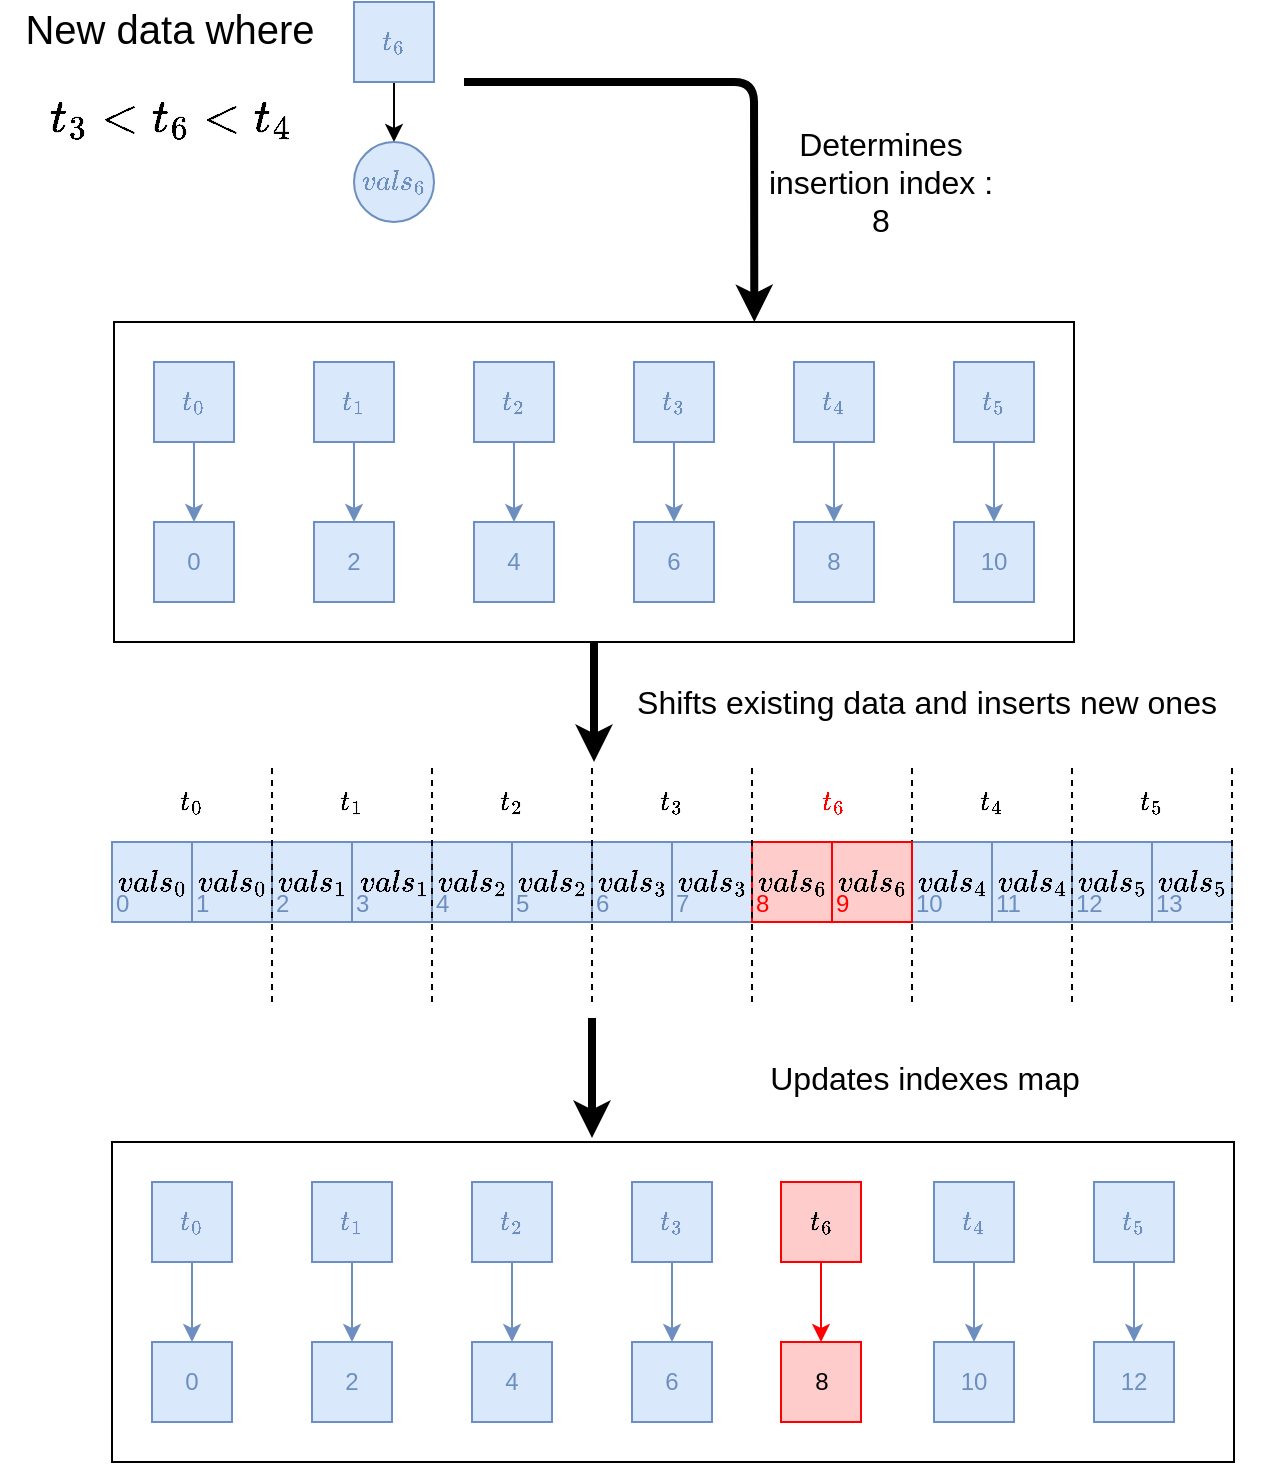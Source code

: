 <mxfile>
    <diagram name="Page-1" id="lztr07gDLiP5ILuYCeim">
        <mxGraphModel dx="1234" dy="1146" grid="1" gridSize="10" guides="1" tooltips="1" connect="1" arrows="1" fold="1" page="1" pageScale="1" pageWidth="827" pageHeight="1169" math="1" shadow="0">
            <root>
                <mxCell id="0"/>
                <mxCell id="1" parent="0"/>
                <mxCell id="20" value="" style="rounded=0;whiteSpace=wrap;html=1;labelBackgroundColor=none;" parent="1" vertex="1">
                    <mxGeometry x="80" y="200" width="480" height="160" as="geometry"/>
                </mxCell>
                <mxCell id="Wu-VGYVmWwzD95YKU7cb-1" value="0" style="rounded=0;whiteSpace=wrap;html=1;verticalAlign=bottom;align=left;fillColor=#DAE8FC;fontColor=#6D8FBF;strokeColor=#6D8FBF;" parent="1" vertex="1">
                    <mxGeometry x="79" y="460" width="40" height="40" as="geometry"/>
                </mxCell>
                <mxCell id="Wu-VGYVmWwzD95YKU7cb-2" value="1" style="rounded=0;whiteSpace=wrap;html=1;align=left;verticalAlign=bottom;fillColor=#DAE8FC;fontColor=#6D8FBF;strokeColor=#6D8FBF;" parent="1" vertex="1">
                    <mxGeometry x="119" y="460" width="40" height="40" as="geometry"/>
                </mxCell>
                <mxCell id="Wu-VGYVmWwzD95YKU7cb-3" value="2" style="rounded=0;whiteSpace=wrap;html=1;verticalAlign=bottom;align=left;fillColor=#DAE8FC;fontColor=#6D8FBF;strokeColor=#6D8FBF;" parent="1" vertex="1">
                    <mxGeometry x="159" y="460" width="40" height="40" as="geometry"/>
                </mxCell>
                <mxCell id="Wu-VGYVmWwzD95YKU7cb-4" value="3" style="rounded=0;whiteSpace=wrap;html=1;verticalAlign=bottom;align=left;fillColor=#DAE8FC;fontColor=#6D8FBF;strokeColor=#6D8FBF;" parent="1" vertex="1">
                    <mxGeometry x="199" y="460" width="40" height="40" as="geometry"/>
                </mxCell>
                <mxCell id="Wu-VGYVmWwzD95YKU7cb-5" value="4" style="rounded=0;whiteSpace=wrap;html=1;verticalAlign=bottom;align=left;fillColor=#DAE8FC;fontColor=#6D8FBF;strokeColor=#6D8FBF;" parent="1" vertex="1">
                    <mxGeometry x="239" y="460" width="40" height="40" as="geometry"/>
                </mxCell>
                <mxCell id="Wu-VGYVmWwzD95YKU7cb-6" value="5" style="rounded=0;whiteSpace=wrap;html=1;verticalAlign=bottom;align=left;fillColor=#DAE8FC;fontColor=#6D8FBF;strokeColor=#6D8FBF;" parent="1" vertex="1">
                    <mxGeometry x="279" y="460" width="40" height="40" as="geometry"/>
                </mxCell>
                <mxCell id="Wu-VGYVmWwzD95YKU7cb-7" value="6" style="rounded=0;whiteSpace=wrap;html=1;verticalAlign=bottom;align=left;fillColor=#DAE8FC;fontColor=#6D8FBF;strokeColor=#6D8FBF;" parent="1" vertex="1">
                    <mxGeometry x="319" y="460" width="40" height="40" as="geometry"/>
                </mxCell>
                <mxCell id="Wu-VGYVmWwzD95YKU7cb-8" value="7" style="rounded=0;whiteSpace=wrap;html=1;verticalAlign=bottom;align=left;fillColor=#DAE8FC;fontColor=#6D8FBF;strokeColor=#6D8FBF;" parent="1" vertex="1">
                    <mxGeometry x="359" y="460" width="40" height="40" as="geometry"/>
                </mxCell>
                <mxCell id="Wu-VGYVmWwzD95YKU7cb-9" value="10" style="rounded=0;whiteSpace=wrap;html=1;verticalAlign=bottom;align=left;fillColor=#DAE8FC;fontColor=#6D8FBF;strokeColor=#6D8FBF;" parent="1" vertex="1">
                    <mxGeometry x="479" y="460" width="40" height="40" as="geometry"/>
                </mxCell>
                <mxCell id="Wu-VGYVmWwzD95YKU7cb-10" value="11" style="rounded=0;whiteSpace=wrap;html=1;verticalAlign=bottom;align=left;fillColor=#DAE8FC;fontColor=#6D8FBF;strokeColor=#6D8FBF;" parent="1" vertex="1">
                    <mxGeometry x="519" y="460" width="40" height="40" as="geometry"/>
                </mxCell>
                <mxCell id="Wu-VGYVmWwzD95YKU7cb-11" value="12" style="rounded=0;whiteSpace=wrap;html=1;verticalAlign=bottom;align=left;fillColor=#DAE8FC;fontColor=#6D8FBF;strokeColor=#6D8FBF;" parent="1" vertex="1">
                    <mxGeometry x="559" y="460" width="40" height="40" as="geometry"/>
                </mxCell>
                <mxCell id="Wu-VGYVmWwzD95YKU7cb-12" value="13" style="rounded=0;whiteSpace=wrap;html=1;verticalAlign=bottom;align=left;fillColor=#DAE8FC;fontColor=#6D8FBF;strokeColor=#6D8FBF;" parent="1" vertex="1">
                    <mxGeometry x="599" y="460" width="40" height="40" as="geometry"/>
                </mxCell>
                <mxCell id="Wu-VGYVmWwzD95YKU7cb-18" value="" style="endArrow=none;dashed=1;html=1;rounded=0;strokeColor=#000000;" parent="1" edge="1">
                    <mxGeometry width="50" height="50" relative="1" as="geometry">
                        <mxPoint x="159" y="540" as="sourcePoint"/>
                        <mxPoint x="159" y="420" as="targetPoint"/>
                    </mxGeometry>
                </mxCell>
                <mxCell id="Wu-VGYVmWwzD95YKU7cb-19" value="" style="endArrow=none;dashed=1;html=1;rounded=0;strokeColor=#000000;" parent="1" edge="1">
                    <mxGeometry width="50" height="50" relative="1" as="geometry">
                        <mxPoint x="239" y="540" as="sourcePoint"/>
                        <mxPoint x="239" y="420" as="targetPoint"/>
                    </mxGeometry>
                </mxCell>
                <mxCell id="Wu-VGYVmWwzD95YKU7cb-20" value="" style="endArrow=none;dashed=1;html=1;rounded=0;strokeColor=#000000;" parent="1" edge="1">
                    <mxGeometry width="50" height="50" relative="1" as="geometry">
                        <mxPoint x="319" y="540" as="sourcePoint"/>
                        <mxPoint x="319" y="420" as="targetPoint"/>
                    </mxGeometry>
                </mxCell>
                <mxCell id="Wu-VGYVmWwzD95YKU7cb-21" value="" style="endArrow=none;dashed=1;html=1;rounded=0;strokeColor=#000000;" parent="1" edge="1">
                    <mxGeometry width="50" height="50" relative="1" as="geometry">
                        <mxPoint x="479" y="540" as="sourcePoint"/>
                        <mxPoint x="479" y="420" as="targetPoint"/>
                    </mxGeometry>
                </mxCell>
                <mxCell id="Wu-VGYVmWwzD95YKU7cb-22" value="" style="endArrow=none;dashed=1;html=1;rounded=0;strokeColor=#000000;" parent="1" edge="1">
                    <mxGeometry width="50" height="50" relative="1" as="geometry">
                        <mxPoint x="559" y="540" as="sourcePoint"/>
                        <mxPoint x="559" y="420" as="targetPoint"/>
                    </mxGeometry>
                </mxCell>
                <mxCell id="Wu-VGYVmWwzD95YKU7cb-23" value="" style="endArrow=none;dashed=1;html=1;rounded=0;strokeColor=#000000;" parent="1" edge="1">
                    <mxGeometry width="50" height="50" relative="1" as="geometry">
                        <mxPoint x="639" y="540" as="sourcePoint"/>
                        <mxPoint x="639" y="420" as="targetPoint"/>
                    </mxGeometry>
                </mxCell>
                <mxCell id="A5hnAUH-TdoVmnZUKG4d-1" value="$$t_0$$" style="text;html=1;strokeColor=none;fillColor=none;align=center;verticalAlign=middle;whiteSpace=wrap;rounded=0;fontColor=#000000;" parent="1" vertex="1">
                    <mxGeometry x="99" y="430" width="40" height="20" as="geometry"/>
                </mxCell>
                <mxCell id="A5hnAUH-TdoVmnZUKG4d-32" value="$$t_3$$" style="text;html=1;strokeColor=none;fillColor=none;align=center;verticalAlign=middle;whiteSpace=wrap;rounded=0;fontColor=#000000;" parent="1" vertex="1">
                    <mxGeometry x="339" y="430" width="40" height="20" as="geometry"/>
                </mxCell>
                <mxCell id="A5hnAUH-TdoVmnZUKG4d-33" value="$$t_2$$" style="text;html=1;strokeColor=none;fillColor=none;align=center;verticalAlign=middle;whiteSpace=wrap;rounded=0;fontColor=#000000;" parent="1" vertex="1">
                    <mxGeometry x="259" y="430" width="40" height="20" as="geometry"/>
                </mxCell>
                <mxCell id="A5hnAUH-TdoVmnZUKG4d-34" value="$$t_1$$" style="text;html=1;strokeColor=none;fillColor=none;align=center;verticalAlign=middle;whiteSpace=wrap;rounded=0;fontColor=#000000;" parent="1" vertex="1">
                    <mxGeometry x="179" y="430" width="40" height="20" as="geometry"/>
                </mxCell>
                <mxCell id="A5hnAUH-TdoVmnZUKG4d-35" value="$$t_4$$" style="text;html=1;strokeColor=none;fillColor=none;align=center;verticalAlign=middle;whiteSpace=wrap;rounded=0;fontColor=#000000;" parent="1" vertex="1">
                    <mxGeometry x="499" y="430" width="40" height="20" as="geometry"/>
                </mxCell>
                <mxCell id="A5hnAUH-TdoVmnZUKG4d-39" value="$$t_5$$" style="text;html=1;strokeColor=none;fillColor=none;align=center;verticalAlign=middle;whiteSpace=wrap;rounded=0;fontColor=#000000;" parent="1" vertex="1">
                    <mxGeometry x="579" y="430" width="40" height="20" as="geometry"/>
                </mxCell>
                <mxCell id="2" value="$$t_0$$" style="whiteSpace=wrap;html=1;aspect=fixed;strokeColor=#6D8FBF;fillColor=#DAE8FC;fontColor=#6D8FBF;" parent="1" vertex="1">
                    <mxGeometry x="100" y="220" width="40" height="40" as="geometry"/>
                </mxCell>
                <mxCell id="3" value="0" style="whiteSpace=wrap;html=1;aspect=fixed;strokeColor=#6D8FBF;fillColor=#DAE8FC;fontColor=#6D8FBF;" parent="1" vertex="1">
                    <mxGeometry x="100" y="300" width="40" height="40" as="geometry"/>
                </mxCell>
                <mxCell id="4" value="" style="endArrow=classic;html=1;exitX=0.5;exitY=1;exitDx=0;exitDy=0;entryX=0.5;entryY=0;entryDx=0;entryDy=0;strokeColor=#6D8FBF;" parent="1" source="2" target="3" edge="1">
                    <mxGeometry width="50" height="50" relative="1" as="geometry">
                        <mxPoint x="410" y="290" as="sourcePoint"/>
                        <mxPoint x="460" y="240" as="targetPoint"/>
                    </mxGeometry>
                </mxCell>
                <mxCell id="5" value="$$t_1$$" style="whiteSpace=wrap;html=1;aspect=fixed;strokeColor=#6D8FBF;fillColor=#DAE8FC;fontColor=#6D8FBF;" parent="1" vertex="1">
                    <mxGeometry x="180" y="220" width="40" height="40" as="geometry"/>
                </mxCell>
                <mxCell id="6" value="2" style="whiteSpace=wrap;html=1;aspect=fixed;strokeColor=#6D8FBF;fillColor=#DAE8FC;fontColor=#6D8FBF;" parent="1" vertex="1">
                    <mxGeometry x="180" y="300" width="40" height="40" as="geometry"/>
                </mxCell>
                <mxCell id="7" value="" style="endArrow=classic;html=1;exitX=0.5;exitY=1;exitDx=0;exitDy=0;entryX=0.5;entryY=0;entryDx=0;entryDy=0;strokeColor=#6D8FBF;" parent="1" edge="1">
                    <mxGeometry width="50" height="50" relative="1" as="geometry">
                        <mxPoint x="200" y="260" as="sourcePoint"/>
                        <mxPoint x="200" y="300" as="targetPoint"/>
                    </mxGeometry>
                </mxCell>
                <mxCell id="8" value="$$t_2$$" style="whiteSpace=wrap;html=1;aspect=fixed;strokeColor=#6D8FBF;fillColor=#DAE8FC;fontColor=#6D8FBF;" parent="1" vertex="1">
                    <mxGeometry x="260" y="220" width="40" height="40" as="geometry"/>
                </mxCell>
                <mxCell id="9" value="4" style="whiteSpace=wrap;html=1;aspect=fixed;strokeColor=#6D8FBF;fillColor=#DAE8FC;fontColor=#6D8FBF;" parent="1" vertex="1">
                    <mxGeometry x="260" y="300" width="40" height="40" as="geometry"/>
                </mxCell>
                <mxCell id="10" value="" style="endArrow=classic;html=1;exitX=0.5;exitY=1;exitDx=0;exitDy=0;entryX=0.5;entryY=0;entryDx=0;entryDy=0;strokeColor=#6D8FBF;" parent="1" edge="1">
                    <mxGeometry width="50" height="50" relative="1" as="geometry">
                        <mxPoint x="280" y="260" as="sourcePoint"/>
                        <mxPoint x="280" y="300" as="targetPoint"/>
                    </mxGeometry>
                </mxCell>
                <mxCell id="11" value="$$t_3$$" style="whiteSpace=wrap;html=1;aspect=fixed;strokeColor=#6D8FBF;fillColor=#DAE8FC;fontColor=#6D8FBF;" parent="1" vertex="1">
                    <mxGeometry x="340" y="220" width="40" height="40" as="geometry"/>
                </mxCell>
                <mxCell id="12" value="6" style="whiteSpace=wrap;html=1;aspect=fixed;strokeColor=#6D8FBF;fillColor=#DAE8FC;fontColor=#6D8FBF;" parent="1" vertex="1">
                    <mxGeometry x="340" y="300" width="40" height="40" as="geometry"/>
                </mxCell>
                <mxCell id="13" value="" style="endArrow=classic;html=1;exitX=0.5;exitY=1;exitDx=0;exitDy=0;entryX=0.5;entryY=0;entryDx=0;entryDy=0;strokeColor=#6D8FBF;" parent="1" edge="1">
                    <mxGeometry width="50" height="50" relative="1" as="geometry">
                        <mxPoint x="360" y="260" as="sourcePoint"/>
                        <mxPoint x="360" y="300" as="targetPoint"/>
                    </mxGeometry>
                </mxCell>
                <mxCell id="14" value="$$t_4$$" style="whiteSpace=wrap;html=1;aspect=fixed;strokeColor=#6D8FBF;fillColor=#DAE8FC;fontColor=#6D8FBF;" parent="1" vertex="1">
                    <mxGeometry x="420" y="220" width="40" height="40" as="geometry"/>
                </mxCell>
                <mxCell id="15" value="8" style="whiteSpace=wrap;html=1;aspect=fixed;strokeColor=#6D8FBF;fillColor=#DAE8FC;fontColor=#6D8FBF;" parent="1" vertex="1">
                    <mxGeometry x="420" y="300" width="40" height="40" as="geometry"/>
                </mxCell>
                <mxCell id="16" value="" style="endArrow=classic;html=1;exitX=0.5;exitY=1;exitDx=0;exitDy=0;entryX=0.5;entryY=0;entryDx=0;entryDy=0;strokeColor=#6D8FBF;" parent="1" edge="1">
                    <mxGeometry width="50" height="50" relative="1" as="geometry">
                        <mxPoint x="440" y="260" as="sourcePoint"/>
                        <mxPoint x="440" y="300" as="targetPoint"/>
                    </mxGeometry>
                </mxCell>
                <mxCell id="17" value="$$t_5$$" style="whiteSpace=wrap;html=1;aspect=fixed;strokeColor=#6D8FBF;fillColor=#DAE8FC;fontColor=#6D8FBF;" parent="1" vertex="1">
                    <mxGeometry x="500" y="220" width="40" height="40" as="geometry"/>
                </mxCell>
                <mxCell id="18" value="10" style="whiteSpace=wrap;html=1;aspect=fixed;strokeColor=#6D8FBF;fillColor=#DAE8FC;fontColor=#6D8FBF;" parent="1" vertex="1">
                    <mxGeometry x="500" y="300" width="40" height="40" as="geometry"/>
                </mxCell>
                <mxCell id="19" value="" style="endArrow=classic;html=1;exitX=0.5;exitY=1;exitDx=0;exitDy=0;entryX=0.5;entryY=0;entryDx=0;entryDy=0;strokeColor=#6D8FBF;" parent="1" edge="1">
                    <mxGeometry width="50" height="50" relative="1" as="geometry">
                        <mxPoint x="520" y="260" as="sourcePoint"/>
                        <mxPoint x="520" y="300" as="targetPoint"/>
                    </mxGeometry>
                </mxCell>
                <mxCell id="23" value="" style="edgeStyle=none;html=1;" parent="1" source="21" target="22" edge="1">
                    <mxGeometry relative="1" as="geometry"/>
                </mxCell>
                <mxCell id="21" value="$$t_6$$" style="whiteSpace=wrap;html=1;aspect=fixed;strokeColor=#6D8FBF;fillColor=#DAE8FC;fontColor=#6D8FBF;" parent="1" vertex="1">
                    <mxGeometry x="200" y="40" width="40" height="40" as="geometry"/>
                </mxCell>
                <mxCell id="22" value="$$vals_6$$" style="ellipse;whiteSpace=wrap;html=1;fillColor=#DAE8FC;strokeColor=#6D8FBF;fontColor=#6D8FBF;" parent="1" vertex="1">
                    <mxGeometry x="200" y="110" width="40" height="40" as="geometry"/>
                </mxCell>
                <mxCell id="24" value="&lt;font style=&quot;font-size: 20px;&quot;&gt;New data where $$ t_3 &amp;lt; t_6 &amp;lt; t_4$$&lt;/font&gt;" style="text;html=1;strokeColor=none;fillColor=none;align=center;verticalAlign=middle;whiteSpace=wrap;rounded=0;" parent="1" vertex="1">
                    <mxGeometry x="23" y="40" width="170" height="90" as="geometry"/>
                </mxCell>
                <mxCell id="29" value="" style="endArrow=classic;html=1;fontSize=20;entryX=0.667;entryY=0;entryDx=0;entryDy=0;entryPerimeter=0;strokeWidth=4;" parent="1" target="20" edge="1">
                    <mxGeometry width="50" height="50" relative="1" as="geometry">
                        <mxPoint x="255" y="80" as="sourcePoint"/>
                        <mxPoint x="400" y="80" as="targetPoint"/>
                        <Array as="points">
                            <mxPoint x="400" y="80"/>
                        </Array>
                    </mxGeometry>
                </mxCell>
                <mxCell id="30" value="&lt;font style=&quot;font-size: 16px;&quot;&gt;Determines insertion index :&lt;br&gt;8&lt;br&gt;&lt;/font&gt;" style="text;html=1;strokeColor=none;fillColor=none;align=center;verticalAlign=middle;whiteSpace=wrap;rounded=0;" parent="1" vertex="1">
                    <mxGeometry x="400" y="85" width="127" height="90" as="geometry"/>
                </mxCell>
                <mxCell id="31" value="&lt;font style=&quot;font-size: 13px;&quot;&gt;$$vals_0$$&lt;/font&gt;" style="text;html=1;strokeColor=none;fillColor=none;align=center;verticalAlign=middle;whiteSpace=wrap;rounded=0;fontSize=16;" parent="1" vertex="1">
                    <mxGeometry x="83.5" y="470" width="31" height="20" as="geometry"/>
                </mxCell>
                <mxCell id="32" value="&lt;font style=&quot;font-size: 13px;&quot;&gt;$$vals_0$$&lt;/font&gt;" style="text;html=1;strokeColor=none;fillColor=none;align=center;verticalAlign=middle;whiteSpace=wrap;rounded=0;fontSize=16;" parent="1" vertex="1">
                    <mxGeometry x="123.5" y="470" width="31" height="20" as="geometry"/>
                </mxCell>
                <mxCell id="33" value="&lt;font style=&quot;font-size: 13px;&quot;&gt;$$vals_1$$&lt;/font&gt;" style="text;html=1;strokeColor=none;fillColor=none;align=center;verticalAlign=middle;whiteSpace=wrap;rounded=0;fontSize=16;" parent="1" vertex="1">
                    <mxGeometry x="163.5" y="470" width="31" height="20" as="geometry"/>
                </mxCell>
                <mxCell id="34" value="&lt;span style=&quot;font-size: 13px;&quot;&gt;$$vals_1$$&lt;/span&gt;" style="text;html=1;strokeColor=none;fillColor=none;align=center;verticalAlign=middle;whiteSpace=wrap;rounded=0;fontSize=16;" parent="1" vertex="1">
                    <mxGeometry x="204.5" y="470" width="31" height="20" as="geometry"/>
                </mxCell>
                <mxCell id="35" value="&lt;span style=&quot;font-size: 13px;&quot;&gt;$$vals_2$$&lt;/span&gt;" style="text;html=1;strokeColor=none;fillColor=none;align=center;verticalAlign=middle;whiteSpace=wrap;rounded=0;fontSize=16;" parent="1" vertex="1">
                    <mxGeometry x="243.5" y="470" width="31" height="20" as="geometry"/>
                </mxCell>
                <mxCell id="36" value="&lt;span style=&quot;font-size: 13px;&quot;&gt;$$vals_2$$&lt;/span&gt;" style="text;html=1;strokeColor=none;fillColor=none;align=center;verticalAlign=middle;whiteSpace=wrap;rounded=0;fontSize=16;" parent="1" vertex="1">
                    <mxGeometry x="283.5" y="470" width="31" height="20" as="geometry"/>
                </mxCell>
                <mxCell id="37" value="&lt;span style=&quot;font-size: 13px;&quot;&gt;$$vals_3$$&lt;/span&gt;" style="text;html=1;strokeColor=none;fillColor=none;align=center;verticalAlign=middle;whiteSpace=wrap;rounded=0;fontSize=16;" parent="1" vertex="1">
                    <mxGeometry x="323.5" y="470" width="31" height="20" as="geometry"/>
                </mxCell>
                <mxCell id="38" value="&lt;span style=&quot;font-size: 13px;&quot;&gt;$$vals_3$$&lt;/span&gt;" style="text;html=1;strokeColor=none;fillColor=none;align=center;verticalAlign=middle;whiteSpace=wrap;rounded=0;fontSize=16;" parent="1" vertex="1">
                    <mxGeometry x="363.5" y="470" width="31" height="20" as="geometry"/>
                </mxCell>
                <mxCell id="39" value="&lt;span style=&quot;font-size: 13px;&quot;&gt;$$vals_4$$&lt;/span&gt;" style="text;html=1;strokeColor=none;fillColor=none;align=center;verticalAlign=middle;whiteSpace=wrap;rounded=0;fontSize=16;" parent="1" vertex="1">
                    <mxGeometry x="483.5" y="470" width="31" height="20" as="geometry"/>
                </mxCell>
                <mxCell id="40" value="&lt;span style=&quot;font-size: 13px;&quot;&gt;$$vals_4$$&lt;/span&gt;" style="text;html=1;strokeColor=none;fillColor=none;align=center;verticalAlign=middle;whiteSpace=wrap;rounded=0;fontSize=16;" parent="1" vertex="1">
                    <mxGeometry x="523.5" y="470" width="31" height="20" as="geometry"/>
                </mxCell>
                <mxCell id="41" value="&lt;span style=&quot;font-size: 13px;&quot;&gt;$$vals_5$$&lt;/span&gt;" style="text;html=1;strokeColor=none;fillColor=none;align=center;verticalAlign=middle;whiteSpace=wrap;rounded=0;fontSize=16;" parent="1" vertex="1">
                    <mxGeometry x="563.5" y="470" width="31" height="20" as="geometry"/>
                </mxCell>
                <mxCell id="42" value="&lt;span style=&quot;font-size: 13px;&quot;&gt;$$vals_5$$&lt;/span&gt;" style="text;html=1;strokeColor=none;fillColor=none;align=center;verticalAlign=middle;whiteSpace=wrap;rounded=0;fontSize=16;" parent="1" vertex="1">
                    <mxGeometry x="603.5" y="470" width="31" height="20" as="geometry"/>
                </mxCell>
                <mxCell id="47" value="8" style="rounded=0;whiteSpace=wrap;html=1;verticalAlign=bottom;align=left;fillColor=#FFCCCC;fontColor=#FF0000;strokeColor=#FF0000;" parent="1" vertex="1">
                    <mxGeometry x="399" y="460" width="40" height="40" as="geometry"/>
                </mxCell>
                <mxCell id="48" value="9" style="rounded=0;whiteSpace=wrap;html=1;verticalAlign=bottom;align=left;fillColor=#FFCCCC;fontColor=#FF0000;strokeColor=#FF0000;" parent="1" vertex="1">
                    <mxGeometry x="439" y="460" width="40" height="40" as="geometry"/>
                </mxCell>
                <mxCell id="49" value="&lt;span style=&quot;font-size: 13px;&quot;&gt;$$vals_6$$&lt;/span&gt;" style="text;html=1;strokeColor=none;fillColor=none;align=center;verticalAlign=middle;whiteSpace=wrap;rounded=0;fontSize=16;" parent="1" vertex="1">
                    <mxGeometry x="401.25" y="470" width="35.5" height="20" as="geometry"/>
                </mxCell>
                <mxCell id="50" value="&lt;span style=&quot;font-size: 13px;&quot;&gt;$$vals_6$$&lt;/span&gt;" style="text;html=1;strokeColor=none;fillColor=none;align=center;verticalAlign=middle;whiteSpace=wrap;rounded=0;fontSize=16;" parent="1" vertex="1">
                    <mxGeometry x="443.5" y="470" width="31" height="20" as="geometry"/>
                </mxCell>
                <mxCell id="51" value="" style="endArrow=none;dashed=1;html=1;rounded=0;strokeColor=#000000;" parent="1" edge="1">
                    <mxGeometry width="50" height="50" relative="1" as="geometry">
                        <mxPoint x="399" y="540" as="sourcePoint"/>
                        <mxPoint x="399" y="420" as="targetPoint"/>
                    </mxGeometry>
                </mxCell>
                <mxCell id="52" value="$$t_6$$" style="text;html=1;strokeColor=none;fillColor=none;align=center;verticalAlign=middle;whiteSpace=wrap;rounded=0;fontColor=#FF0000;" parent="1" vertex="1">
                    <mxGeometry x="420" y="430" width="40" height="20" as="geometry"/>
                </mxCell>
                <mxCell id="53" value="&lt;font style=&quot;font-size: 16px;&quot;&gt;Shifts existing data and inserts new ones&lt;br&gt;&lt;/font&gt;" style="text;html=1;strokeColor=none;fillColor=none;align=center;verticalAlign=middle;whiteSpace=wrap;rounded=0;" parent="1" vertex="1">
                    <mxGeometry x="337.5" y="370" width="297" height="40" as="geometry"/>
                </mxCell>
                <mxCell id="54" value="" style="endArrow=classic;html=1;strokeWidth=4;fontSize=13;fontColor=#FF0000;exitX=0.5;exitY=1;exitDx=0;exitDy=0;" parent="1" source="20" edge="1">
                    <mxGeometry width="50" height="50" relative="1" as="geometry">
                        <mxPoint x="240" y="330" as="sourcePoint"/>
                        <mxPoint x="320" y="420" as="targetPoint"/>
                    </mxGeometry>
                </mxCell>
                <mxCell id="55" value="" style="endArrow=classic;html=1;strokeWidth=4;fontSize=13;fontColor=#FF0000;exitX=0.5;exitY=1;exitDx=0;exitDy=0;" parent="1" edge="1">
                    <mxGeometry width="50" height="50" relative="1" as="geometry">
                        <mxPoint x="319" y="548" as="sourcePoint"/>
                        <mxPoint x="319" y="608" as="targetPoint"/>
                    </mxGeometry>
                </mxCell>
                <mxCell id="56" value="&lt;font style=&quot;font-size: 16px;&quot;&gt;Updates indexes map&lt;br&gt;&lt;/font&gt;" style="text;html=1;strokeColor=none;fillColor=none;align=center;verticalAlign=middle;whiteSpace=wrap;rounded=0;" parent="1" vertex="1">
                    <mxGeometry x="336.5" y="558" width="297" height="40" as="geometry"/>
                </mxCell>
                <mxCell id="57" value="" style="rounded=0;whiteSpace=wrap;html=1;labelBackgroundColor=none;" parent="1" vertex="1">
                    <mxGeometry x="79" y="610" width="561" height="160" as="geometry"/>
                </mxCell>
                <mxCell id="58" value="$$t_0$$" style="whiteSpace=wrap;html=1;aspect=fixed;strokeColor=#6D8FBF;fillColor=#DAE8FC;fontColor=#6D8FBF;" parent="1" vertex="1">
                    <mxGeometry x="99" y="630" width="40" height="40" as="geometry"/>
                </mxCell>
                <mxCell id="59" value="0" style="whiteSpace=wrap;html=1;aspect=fixed;strokeColor=#6D8FBF;fillColor=#DAE8FC;fontColor=#6D8FBF;" parent="1" vertex="1">
                    <mxGeometry x="99" y="710" width="40" height="40" as="geometry"/>
                </mxCell>
                <mxCell id="60" value="" style="endArrow=classic;html=1;exitX=0.5;exitY=1;exitDx=0;exitDy=0;entryX=0.5;entryY=0;entryDx=0;entryDy=0;strokeColor=#6D8FBF;" parent="1" source="58" target="59" edge="1">
                    <mxGeometry width="50" height="50" relative="1" as="geometry">
                        <mxPoint x="409" y="700" as="sourcePoint"/>
                        <mxPoint x="459" y="650" as="targetPoint"/>
                    </mxGeometry>
                </mxCell>
                <mxCell id="61" value="$$t_1$$" style="whiteSpace=wrap;html=1;aspect=fixed;strokeColor=#6D8FBF;fillColor=#DAE8FC;fontColor=#6D8FBF;" parent="1" vertex="1">
                    <mxGeometry x="179" y="630" width="40" height="40" as="geometry"/>
                </mxCell>
                <mxCell id="62" value="2" style="whiteSpace=wrap;html=1;aspect=fixed;strokeColor=#6D8FBF;fillColor=#DAE8FC;fontColor=#6D8FBF;" parent="1" vertex="1">
                    <mxGeometry x="179" y="710" width="40" height="40" as="geometry"/>
                </mxCell>
                <mxCell id="63" value="" style="endArrow=classic;html=1;exitX=0.5;exitY=1;exitDx=0;exitDy=0;entryX=0.5;entryY=0;entryDx=0;entryDy=0;strokeColor=#6D8FBF;" parent="1" edge="1">
                    <mxGeometry width="50" height="50" relative="1" as="geometry">
                        <mxPoint x="199" y="670" as="sourcePoint"/>
                        <mxPoint x="199" y="710" as="targetPoint"/>
                    </mxGeometry>
                </mxCell>
                <mxCell id="64" value="$$t_2$$" style="whiteSpace=wrap;html=1;aspect=fixed;strokeColor=#6D8FBF;fillColor=#DAE8FC;fontColor=#6D8FBF;" parent="1" vertex="1">
                    <mxGeometry x="259" y="630" width="40" height="40" as="geometry"/>
                </mxCell>
                <mxCell id="65" value="4" style="whiteSpace=wrap;html=1;aspect=fixed;strokeColor=#6D8FBF;fillColor=#DAE8FC;fontColor=#6D8FBF;" parent="1" vertex="1">
                    <mxGeometry x="259" y="710" width="40" height="40" as="geometry"/>
                </mxCell>
                <mxCell id="66" value="" style="endArrow=classic;html=1;exitX=0.5;exitY=1;exitDx=0;exitDy=0;entryX=0.5;entryY=0;entryDx=0;entryDy=0;strokeColor=#6D8FBF;" parent="1" edge="1">
                    <mxGeometry width="50" height="50" relative="1" as="geometry">
                        <mxPoint x="279" y="670" as="sourcePoint"/>
                        <mxPoint x="279" y="710" as="targetPoint"/>
                    </mxGeometry>
                </mxCell>
                <mxCell id="67" value="$$t_3$$" style="whiteSpace=wrap;html=1;aspect=fixed;strokeColor=#6D8FBF;fillColor=#DAE8FC;fontColor=#6D8FBF;" parent="1" vertex="1">
                    <mxGeometry x="339" y="630" width="40" height="40" as="geometry"/>
                </mxCell>
                <mxCell id="68" value="6" style="whiteSpace=wrap;html=1;aspect=fixed;strokeColor=#6D8FBF;fillColor=#DAE8FC;fontColor=#6D8FBF;" parent="1" vertex="1">
                    <mxGeometry x="339" y="710" width="40" height="40" as="geometry"/>
                </mxCell>
                <mxCell id="69" value="" style="endArrow=classic;html=1;exitX=0.5;exitY=1;exitDx=0;exitDy=0;entryX=0.5;entryY=0;entryDx=0;entryDy=0;strokeColor=#6D8FBF;" parent="1" edge="1">
                    <mxGeometry width="50" height="50" relative="1" as="geometry">
                        <mxPoint x="359" y="670" as="sourcePoint"/>
                        <mxPoint x="359" y="710" as="targetPoint"/>
                    </mxGeometry>
                </mxCell>
                <mxCell id="70" value="$$t_4$$" style="whiteSpace=wrap;html=1;aspect=fixed;strokeColor=#6D8FBF;fillColor=#DAE8FC;fontColor=#6D8FBF;" parent="1" vertex="1">
                    <mxGeometry x="490" y="630" width="40" height="40" as="geometry"/>
                </mxCell>
                <mxCell id="71" value="10" style="whiteSpace=wrap;html=1;aspect=fixed;strokeColor=#6D8FBF;fillColor=#DAE8FC;fontColor=#6D8FBF;" parent="1" vertex="1">
                    <mxGeometry x="490" y="710" width="40" height="40" as="geometry"/>
                </mxCell>
                <mxCell id="72" value="" style="endArrow=classic;html=1;exitX=0.5;exitY=1;exitDx=0;exitDy=0;entryX=0.5;entryY=0;entryDx=0;entryDy=0;strokeColor=#6D8FBF;" parent="1" edge="1">
                    <mxGeometry width="50" height="50" relative="1" as="geometry">
                        <mxPoint x="510" y="670" as="sourcePoint"/>
                        <mxPoint x="510" y="710" as="targetPoint"/>
                    </mxGeometry>
                </mxCell>
                <mxCell id="73" value="$$t_5$$" style="whiteSpace=wrap;html=1;aspect=fixed;strokeColor=#6D8FBF;fillColor=#DAE8FC;fontColor=#6D8FBF;" parent="1" vertex="1">
                    <mxGeometry x="570" y="630" width="40" height="40" as="geometry"/>
                </mxCell>
                <mxCell id="74" value="12" style="whiteSpace=wrap;html=1;aspect=fixed;strokeColor=#6D8FBF;fillColor=#DAE8FC;fontColor=#6D8FBF;" parent="1" vertex="1">
                    <mxGeometry x="570" y="710" width="40" height="40" as="geometry"/>
                </mxCell>
                <mxCell id="75" value="" style="endArrow=classic;html=1;exitX=0.5;exitY=1;exitDx=0;exitDy=0;entryX=0.5;entryY=0;entryDx=0;entryDy=0;strokeColor=#6D8FBF;" parent="1" edge="1">
                    <mxGeometry width="50" height="50" relative="1" as="geometry">
                        <mxPoint x="590" y="670" as="sourcePoint"/>
                        <mxPoint x="590" y="710" as="targetPoint"/>
                    </mxGeometry>
                </mxCell>
                <mxCell id="76" value="$$t_6$$" style="whiteSpace=wrap;html=1;aspect=fixed;strokeColor=#FF0000;fillColor=#FFCCCC;fontColor=#000000;" parent="1" vertex="1">
                    <mxGeometry x="413.5" y="630" width="40" height="40" as="geometry"/>
                </mxCell>
                <mxCell id="77" value="" style="endArrow=classic;html=1;exitX=0.5;exitY=1;exitDx=0;exitDy=0;entryX=0.5;entryY=0;entryDx=0;entryDy=0;strokeColor=#FF0000;" parent="1" edge="1">
                    <mxGeometry width="50" height="50" relative="1" as="geometry">
                        <mxPoint x="433.5" y="670" as="sourcePoint"/>
                        <mxPoint x="433.5" y="710" as="targetPoint"/>
                    </mxGeometry>
                </mxCell>
                <mxCell id="78" value="8" style="whiteSpace=wrap;html=1;aspect=fixed;strokeColor=#FF0000;fillColor=#FFCCCC;fontColor=#000000;" parent="1" vertex="1">
                    <mxGeometry x="413.5" y="710" width="40" height="40" as="geometry"/>
                </mxCell>
            </root>
        </mxGraphModel>
    </diagram>
</mxfile>
